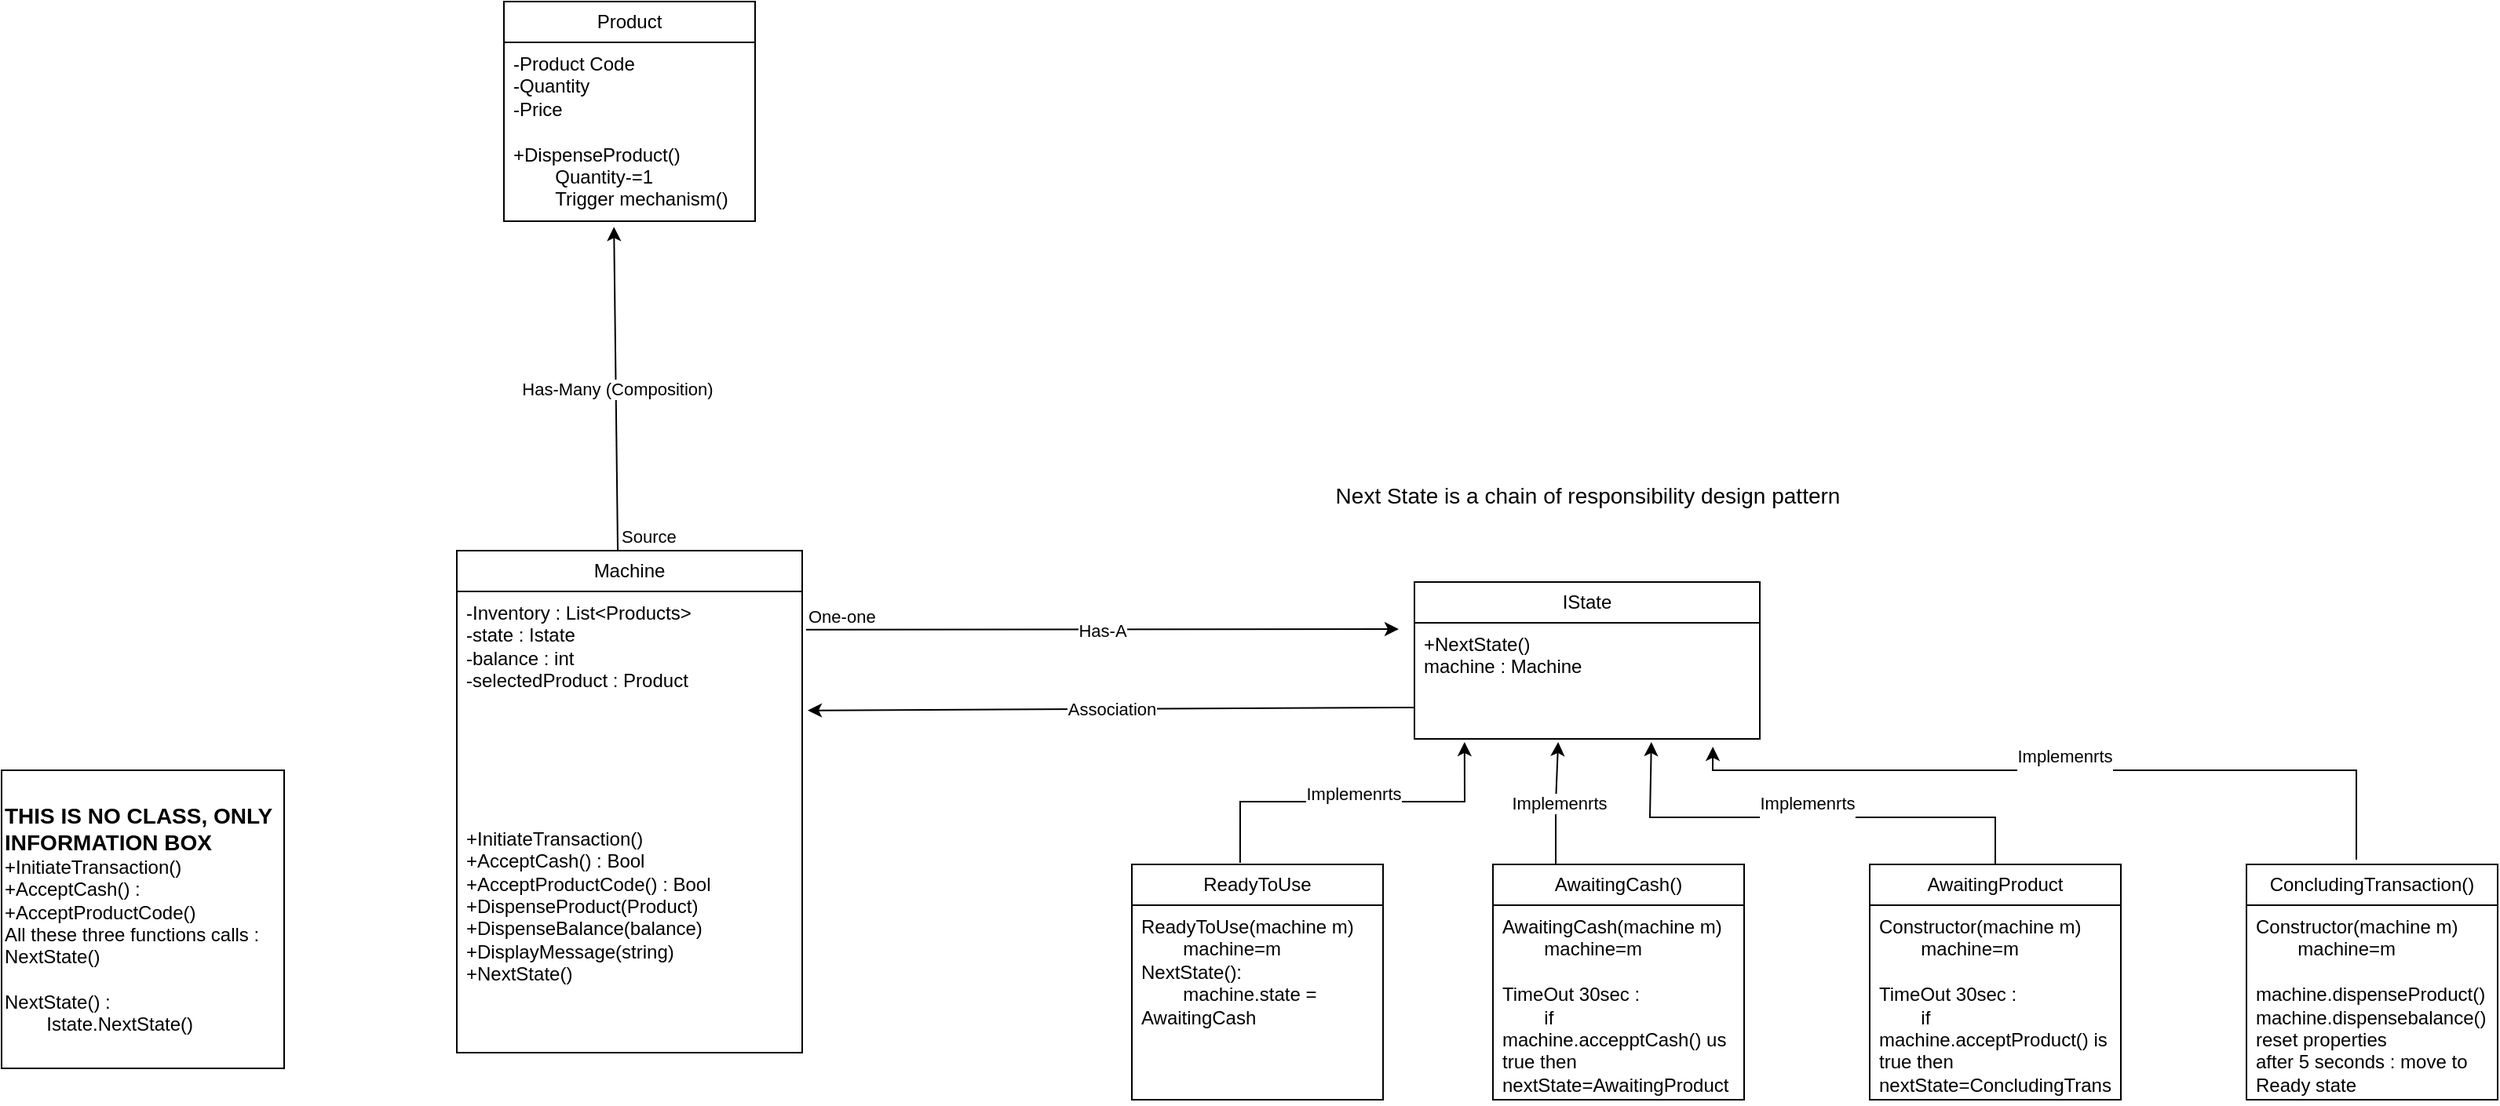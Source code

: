 <mxfile version="24.7.8">
  <diagram id="C5RBs43oDa-KdzZeNtuy" name="Page-1">
    <mxGraphModel dx="2087" dy="1384" grid="1" gridSize="10" guides="1" tooltips="1" connect="1" arrows="1" fold="1" page="0" pageScale="1" pageWidth="827" pageHeight="1169" math="0" shadow="0">
      <root>
        <mxCell id="WIyWlLk6GJQsqaUBKTNV-0" />
        <mxCell id="WIyWlLk6GJQsqaUBKTNV-1" parent="WIyWlLk6GJQsqaUBKTNV-0" />
        <mxCell id="9EL65uPqYUARe2e2anMU-4" value="Machine" style="swimlane;fontStyle=0;childLayout=stackLayout;horizontal=1;startSize=26;fillColor=none;horizontalStack=0;resizeParent=1;resizeParentMax=0;resizeLast=0;collapsible=1;marginBottom=0;whiteSpace=wrap;html=1;" parent="WIyWlLk6GJQsqaUBKTNV-1" vertex="1">
          <mxGeometry x="-100" y="40" width="220" height="320" as="geometry" />
        </mxCell>
        <mxCell id="9EL65uPqYUARe2e2anMU-5" value="-Inventory : List&amp;lt;Products&amp;gt;&lt;br&gt;-state : Istate&lt;br&gt;-balance : int&lt;br&gt;-selectedProduct : Product&lt;br&gt;&lt;br&gt;&lt;br&gt;&lt;br&gt;&lt;br&gt;&lt;br&gt;&lt;br&gt;+InitiateTransaction()&lt;br&gt;+AcceptCash() : Bool&lt;br&gt;+AcceptProductCode() : Bool&lt;br&gt;+DispenseProduct(Product)&lt;br&gt;+DispenseBalance(balance)&lt;div&gt;+DisplayMessage(string)&lt;br&gt;+NextState()&lt;/div&gt;" style="text;strokeColor=none;fillColor=none;align=left;verticalAlign=top;spacingLeft=4;spacingRight=4;overflow=hidden;rotatable=0;points=[[0,0.5],[1,0.5]];portConstraint=eastwest;whiteSpace=wrap;html=1;" parent="9EL65uPqYUARe2e2anMU-4" vertex="1">
          <mxGeometry y="26" width="220" height="294" as="geometry" />
        </mxCell>
        <mxCell id="9EL65uPqYUARe2e2anMU-10" value="IState" style="swimlane;fontStyle=0;childLayout=stackLayout;horizontal=1;startSize=26;fillColor=none;horizontalStack=0;resizeParent=1;resizeParentMax=0;resizeLast=0;collapsible=1;marginBottom=0;whiteSpace=wrap;html=1;" parent="WIyWlLk6GJQsqaUBKTNV-1" vertex="1">
          <mxGeometry x="510" y="60" width="220" height="100" as="geometry" />
        </mxCell>
        <mxCell id="9EL65uPqYUARe2e2anMU-11" value="+NextState()&lt;br&gt;machine : Machine" style="text;strokeColor=none;fillColor=none;align=left;verticalAlign=top;spacingLeft=4;spacingRight=4;overflow=hidden;rotatable=0;points=[[0,0.5],[1,0.5]];portConstraint=eastwest;whiteSpace=wrap;html=1;" parent="9EL65uPqYUARe2e2anMU-10" vertex="1">
          <mxGeometry y="26" width="220" height="74" as="geometry" />
        </mxCell>
        <mxCell id="9EL65uPqYUARe2e2anMU-12" value="ReadyToUse" style="swimlane;fontStyle=0;childLayout=stackLayout;horizontal=1;startSize=26;fillColor=none;horizontalStack=0;resizeParent=1;resizeParentMax=0;resizeLast=0;collapsible=1;marginBottom=0;whiteSpace=wrap;html=1;" parent="WIyWlLk6GJQsqaUBKTNV-1" vertex="1">
          <mxGeometry x="330" y="240" width="160" height="150" as="geometry" />
        </mxCell>
        <mxCell id="9EL65uPqYUARe2e2anMU-13" value="ReadyToUse(machine m)&lt;br&gt;&lt;span style=&quot;white-space: pre;&quot;&gt;&#x9;&lt;/span&gt;machine=m&lt;br&gt;NextState():&lt;br&gt;&lt;span style=&quot;white-space: pre;&quot;&gt;&#x9;&lt;/span&gt;machine.state = AwaitingCash" style="text;strokeColor=none;fillColor=none;align=left;verticalAlign=top;spacingLeft=4;spacingRight=4;overflow=hidden;rotatable=0;points=[[0,0.5],[1,0.5]];portConstraint=eastwest;whiteSpace=wrap;html=1;" parent="9EL65uPqYUARe2e2anMU-12" vertex="1">
          <mxGeometry y="26" width="160" height="124" as="geometry" />
        </mxCell>
        <mxCell id="9EL65uPqYUARe2e2anMU-14" value="Product" style="swimlane;fontStyle=0;childLayout=stackLayout;horizontal=1;startSize=26;fillColor=none;horizontalStack=0;resizeParent=1;resizeParentMax=0;resizeLast=0;collapsible=1;marginBottom=0;whiteSpace=wrap;html=1;" parent="WIyWlLk6GJQsqaUBKTNV-1" vertex="1">
          <mxGeometry x="-70" y="-310" width="160" height="140" as="geometry" />
        </mxCell>
        <mxCell id="9EL65uPqYUARe2e2anMU-15" value="-Product Code&lt;br&gt;-Quantity&lt;br&gt;-Price&lt;div&gt;&lt;br&gt;+DispenseProduct()&lt;br&gt;&lt;span style=&quot;white-space: pre;&quot;&gt;&#x9;&lt;/span&gt;Quantity-=1&lt;br&gt;&lt;span style=&quot;white-space: pre;&quot;&gt;&#x9;&lt;/span&gt;Trigger mechanism()&lt;br&gt;&lt;/div&gt;" style="text;strokeColor=none;fillColor=none;align=left;verticalAlign=top;spacingLeft=4;spacingRight=4;overflow=hidden;rotatable=0;points=[[0,0.5],[1,0.5]];portConstraint=eastwest;whiteSpace=wrap;html=1;" parent="9EL65uPqYUARe2e2anMU-14" vertex="1">
          <mxGeometry y="26" width="160" height="114" as="geometry" />
        </mxCell>
        <mxCell id="9EL65uPqYUARe2e2anMU-23" value="AwaitingCash()" style="swimlane;fontStyle=0;childLayout=stackLayout;horizontal=1;startSize=26;fillColor=none;horizontalStack=0;resizeParent=1;resizeParentMax=0;resizeLast=0;collapsible=1;marginBottom=0;whiteSpace=wrap;html=1;" parent="WIyWlLk6GJQsqaUBKTNV-1" vertex="1">
          <mxGeometry x="560" y="240" width="160" height="150" as="geometry" />
        </mxCell>
        <mxCell id="9EL65uPqYUARe2e2anMU-24" value="AwaitingCash(machine m)&lt;br&gt;&lt;span style=&quot;white-space: pre;&quot;&gt;&#x9;&lt;/span&gt;machine=m&lt;div&gt;&lt;br&gt;TimeOut 30sec :&lt;br&gt;&lt;span style=&quot;white-space: pre;&quot;&gt;&#x9;&lt;/span&gt;if machine.accepptCash() us true then nextState=AwaitingProduct&lt;br&gt;&lt;/div&gt;" style="text;strokeColor=none;fillColor=none;align=left;verticalAlign=top;spacingLeft=4;spacingRight=4;overflow=hidden;rotatable=0;points=[[0,0.5],[1,0.5]];portConstraint=eastwest;whiteSpace=wrap;html=1;" parent="9EL65uPqYUARe2e2anMU-23" vertex="1">
          <mxGeometry y="26" width="160" height="124" as="geometry" />
        </mxCell>
        <mxCell id="9EL65uPqYUARe2e2anMU-25" value="AwaitingProduct" style="swimlane;fontStyle=0;childLayout=stackLayout;horizontal=1;startSize=26;fillColor=none;horizontalStack=0;resizeParent=1;resizeParentMax=0;resizeLast=0;collapsible=1;marginBottom=0;whiteSpace=wrap;html=1;" parent="WIyWlLk6GJQsqaUBKTNV-1" vertex="1">
          <mxGeometry x="800" y="240" width="160" height="150" as="geometry" />
        </mxCell>
        <mxCell id="9EL65uPqYUARe2e2anMU-26" value="Constructor(machine m)&lt;br&gt;&lt;span style=&quot;white-space: pre;&quot;&gt;&#x9;&lt;/span&gt;machine=m&lt;br&gt;&lt;br&gt;TimeOut 30sec :&lt;br&gt;&lt;span style=&quot;white-space: pre;&quot;&gt;&#x9;&lt;/span&gt;if machine.acceptProduct() is true then nextState=ConcludingTrans" style="text;strokeColor=none;fillColor=none;align=left;verticalAlign=top;spacingLeft=4;spacingRight=4;overflow=hidden;rotatable=0;points=[[0,0.5],[1,0.5]];portConstraint=eastwest;whiteSpace=wrap;html=1;" parent="9EL65uPqYUARe2e2anMU-25" vertex="1">
          <mxGeometry y="26" width="160" height="124" as="geometry" />
        </mxCell>
        <mxCell id="9EL65uPqYUARe2e2anMU-27" value="ConcludingTransaction()" style="swimlane;fontStyle=0;childLayout=stackLayout;horizontal=1;startSize=26;fillColor=none;horizontalStack=0;resizeParent=1;resizeParentMax=0;resizeLast=0;collapsible=1;marginBottom=0;whiteSpace=wrap;html=1;" parent="WIyWlLk6GJQsqaUBKTNV-1" vertex="1">
          <mxGeometry x="1040" y="240" width="160" height="150" as="geometry" />
        </mxCell>
        <mxCell id="9EL65uPqYUARe2e2anMU-28" value="Constructor(machine m)&lt;br&gt;&lt;span style=&quot;white-space: pre;&quot;&gt;&#x9;&lt;/span&gt;machine=m&lt;br&gt;&lt;br&gt;machine.dispenseProduct()&lt;br&gt;machine.dispensebalance()&lt;br&gt;reset properties&lt;br&gt;after 5 seconds : move to Ready state" style="text;strokeColor=none;fillColor=none;align=left;verticalAlign=top;spacingLeft=4;spacingRight=4;overflow=hidden;rotatable=0;points=[[0,0.5],[1,0.5]];portConstraint=eastwest;whiteSpace=wrap;html=1;" parent="9EL65uPqYUARe2e2anMU-27" vertex="1">
          <mxGeometry y="26" width="160" height="124" as="geometry" />
        </mxCell>
        <mxCell id="9EL65uPqYUARe2e2anMU-29" value="" style="endArrow=classic;html=1;rounded=0;exitX=0.431;exitY=-0.007;exitDx=0;exitDy=0;exitPerimeter=0;entryX=0.145;entryY=1.027;entryDx=0;entryDy=0;entryPerimeter=0;" parent="WIyWlLk6GJQsqaUBKTNV-1" source="9EL65uPqYUARe2e2anMU-12" target="9EL65uPqYUARe2e2anMU-11" edge="1">
          <mxGeometry relative="1" as="geometry">
            <mxPoint x="560" y="270" as="sourcePoint" />
            <mxPoint x="660" y="270" as="targetPoint" />
            <Array as="points">
              <mxPoint x="399" y="200" />
              <mxPoint x="542" y="200" />
            </Array>
          </mxGeometry>
        </mxCell>
        <mxCell id="9EL65uPqYUARe2e2anMU-30" value="Label" style="edgeLabel;resizable=0;html=1;;align=center;verticalAlign=middle;" parent="9EL65uPqYUARe2e2anMU-29" connectable="0" vertex="1">
          <mxGeometry relative="1" as="geometry" />
        </mxCell>
        <mxCell id="9EL65uPqYUARe2e2anMU-32" value="Implemenrts&lt;div&gt;&lt;br&gt;&lt;/div&gt;" style="edgeLabel;html=1;align=center;verticalAlign=middle;resizable=0;points=[];" parent="9EL65uPqYUARe2e2anMU-29" vertex="1" connectable="0">
          <mxGeometry x="0.009" y="-2" relative="1" as="geometry">
            <mxPoint as="offset" />
          </mxGeometry>
        </mxCell>
        <mxCell id="9EL65uPqYUARe2e2anMU-33" value="" style="endArrow=classic;html=1;rounded=0;exitX=0.431;exitY=-0.007;exitDx=0;exitDy=0;exitPerimeter=0;entryX=0.273;entryY=1.027;entryDx=0;entryDy=0;entryPerimeter=0;" parent="WIyWlLk6GJQsqaUBKTNV-1" edge="1">
          <mxGeometry relative="1" as="geometry">
            <mxPoint x="600" y="240" as="sourcePoint" />
            <mxPoint x="601.56" y="161.998" as="targetPoint" />
            <Array as="points">
              <mxPoint x="600" y="201" />
            </Array>
          </mxGeometry>
        </mxCell>
        <mxCell id="9EL65uPqYUARe2e2anMU-34" value="Label" style="edgeLabel;resizable=0;html=1;;align=center;verticalAlign=middle;" parent="9EL65uPqYUARe2e2anMU-33" connectable="0" vertex="1">
          <mxGeometry relative="1" as="geometry" />
        </mxCell>
        <mxCell id="9EL65uPqYUARe2e2anMU-35" value="Implemenrts" style="edgeLabel;html=1;align=center;verticalAlign=middle;resizable=0;points=[];" parent="9EL65uPqYUARe2e2anMU-33" vertex="1" connectable="0">
          <mxGeometry x="0.009" y="-2" relative="1" as="geometry">
            <mxPoint as="offset" />
          </mxGeometry>
        </mxCell>
        <mxCell id="9EL65uPqYUARe2e2anMU-39" value="" style="endArrow=classic;html=1;rounded=0;exitX=0.431;exitY=-0.007;exitDx=0;exitDy=0;exitPerimeter=0;entryX=0.864;entryY=1.068;entryDx=0;entryDy=0;entryPerimeter=0;" parent="WIyWlLk6GJQsqaUBKTNV-1" target="9EL65uPqYUARe2e2anMU-11" edge="1">
          <mxGeometry relative="1" as="geometry">
            <mxPoint x="1110" y="237" as="sourcePoint" />
            <mxPoint x="1253" y="160" as="targetPoint" />
            <Array as="points">
              <mxPoint x="1110" y="180" />
              <mxPoint x="700" y="180" />
            </Array>
          </mxGeometry>
        </mxCell>
        <mxCell id="9EL65uPqYUARe2e2anMU-40" value="Label" style="edgeLabel;resizable=0;html=1;;align=center;verticalAlign=middle;" parent="9EL65uPqYUARe2e2anMU-39" connectable="0" vertex="1">
          <mxGeometry relative="1" as="geometry" />
        </mxCell>
        <mxCell id="9EL65uPqYUARe2e2anMU-41" value="Implemenrts&lt;div&gt;&lt;br&gt;&lt;/div&gt;" style="edgeLabel;html=1;align=center;verticalAlign=middle;resizable=0;points=[];" parent="9EL65uPqYUARe2e2anMU-39" vertex="1" connectable="0">
          <mxGeometry x="0.009" y="-2" relative="1" as="geometry">
            <mxPoint as="offset" />
          </mxGeometry>
        </mxCell>
        <mxCell id="9EL65uPqYUARe2e2anMU-42" value="" style="endArrow=classic;html=1;rounded=0;exitX=0.5;exitY=0;exitDx=0;exitDy=0;entryX=0.686;entryY=1.027;entryDx=0;entryDy=0;entryPerimeter=0;" parent="WIyWlLk6GJQsqaUBKTNV-1" source="9EL65uPqYUARe2e2anMU-25" target="9EL65uPqYUARe2e2anMU-11" edge="1">
          <mxGeometry relative="1" as="geometry">
            <mxPoint x="1050" y="232" as="sourcePoint" />
            <mxPoint x="640" y="160" as="targetPoint" />
            <Array as="points">
              <mxPoint x="880" y="210" />
              <mxPoint x="660" y="210" />
            </Array>
          </mxGeometry>
        </mxCell>
        <mxCell id="9EL65uPqYUARe2e2anMU-43" value="Label" style="edgeLabel;resizable=0;html=1;;align=center;verticalAlign=middle;" parent="9EL65uPqYUARe2e2anMU-42" connectable="0" vertex="1">
          <mxGeometry relative="1" as="geometry" />
        </mxCell>
        <mxCell id="9EL65uPqYUARe2e2anMU-44" value="Implemenrts&lt;div&gt;&lt;br&gt;&lt;/div&gt;" style="edgeLabel;html=1;align=center;verticalAlign=middle;resizable=0;points=[];" parent="9EL65uPqYUARe2e2anMU-42" vertex="1" connectable="0">
          <mxGeometry x="0.009" y="-2" relative="1" as="geometry">
            <mxPoint as="offset" />
          </mxGeometry>
        </mxCell>
        <mxCell id="9EL65uPqYUARe2e2anMU-45" value="&lt;span style=&quot;&quot;&gt;&lt;b&gt;&lt;font style=&quot;font-size: 14px;&quot;&gt;THIS IS NO CLASS, ONLY INFORMATION BOX&lt;/font&gt;&lt;/b&gt;&lt;br&gt;+InitiateTransaction()&lt;/span&gt;&lt;br style=&quot;&quot;&gt;&lt;span style=&quot;&quot;&gt;+AcceptCash() :&lt;/span&gt;&lt;br style=&quot;&quot;&gt;&lt;span style=&quot;&quot;&gt;+AcceptProductCode()&lt;br&gt;All these three functions calls : NextState()&lt;br&gt;&lt;br&gt;NextState() :&lt;br&gt;&lt;span style=&quot;white-space: pre;&quot;&gt;&#x9;&lt;/span&gt;Istate.NextState()&lt;br&gt;&lt;/span&gt;" style="rounded=0;whiteSpace=wrap;html=1;align=left;" parent="WIyWlLk6GJQsqaUBKTNV-1" vertex="1">
          <mxGeometry x="-390" y="180" width="180" height="190" as="geometry" />
        </mxCell>
        <mxCell id="9EL65uPqYUARe2e2anMU-48" value="" style="endArrow=classic;html=1;rounded=0;exitX=1.011;exitY=0.178;exitDx=0;exitDy=0;exitPerimeter=0;" parent="WIyWlLk6GJQsqaUBKTNV-1" edge="1">
          <mxGeometry relative="1" as="geometry">
            <mxPoint x="122.42" y="90.332" as="sourcePoint" />
            <mxPoint x="500" y="90" as="targetPoint" />
          </mxGeometry>
        </mxCell>
        <mxCell id="9EL65uPqYUARe2e2anMU-49" value="Label" style="edgeLabel;resizable=0;html=1;;align=center;verticalAlign=middle;" parent="9EL65uPqYUARe2e2anMU-48" connectable="0" vertex="1">
          <mxGeometry relative="1" as="geometry" />
        </mxCell>
        <mxCell id="9EL65uPqYUARe2e2anMU-50" value="One-one" style="edgeLabel;resizable=0;html=1;;align=left;verticalAlign=bottom;" parent="9EL65uPqYUARe2e2anMU-48" connectable="0" vertex="1">
          <mxGeometry x="-1" relative="1" as="geometry" />
        </mxCell>
        <mxCell id="9EL65uPqYUARe2e2anMU-51" value="Has-A" style="edgeLabel;html=1;align=center;verticalAlign=middle;resizable=0;points=[];" parent="9EL65uPqYUARe2e2anMU-48" vertex="1" connectable="0">
          <mxGeometry x="-0.003" y="-1" relative="1" as="geometry">
            <mxPoint as="offset" />
          </mxGeometry>
        </mxCell>
        <mxCell id="9EL65uPqYUARe2e2anMU-52" value="" style="endArrow=classic;html=1;rounded=0;entryX=1.016;entryY=0.258;entryDx=0;entryDy=0;entryPerimeter=0;" parent="WIyWlLk6GJQsqaUBKTNV-1" target="9EL65uPqYUARe2e2anMU-5" edge="1">
          <mxGeometry relative="1" as="geometry">
            <mxPoint x="510" y="140" as="sourcePoint" />
            <mxPoint x="560" y="300" as="targetPoint" />
          </mxGeometry>
        </mxCell>
        <mxCell id="9EL65uPqYUARe2e2anMU-53" value="Association" style="edgeLabel;resizable=0;html=1;;align=center;verticalAlign=middle;" parent="9EL65uPqYUARe2e2anMU-52" connectable="0" vertex="1">
          <mxGeometry relative="1" as="geometry" />
        </mxCell>
        <mxCell id="9EL65uPqYUARe2e2anMU-57" value="" style="endArrow=classic;html=1;rounded=0;exitX=0.466;exitY=-0.001;exitDx=0;exitDy=0;exitPerimeter=0;entryX=0.438;entryY=1.032;entryDx=0;entryDy=0;entryPerimeter=0;" parent="WIyWlLk6GJQsqaUBKTNV-1" source="9EL65uPqYUARe2e2anMU-4" target="9EL65uPqYUARe2e2anMU-15" edge="1">
          <mxGeometry relative="1" as="geometry">
            <mxPoint x="200" y="100" as="sourcePoint" />
            <mxPoint x="360" y="100" as="targetPoint" />
          </mxGeometry>
        </mxCell>
        <mxCell id="9EL65uPqYUARe2e2anMU-58" value="Has-Many (Composition)" style="edgeLabel;resizable=0;html=1;;align=center;verticalAlign=middle;" parent="9EL65uPqYUARe2e2anMU-57" connectable="0" vertex="1">
          <mxGeometry relative="1" as="geometry" />
        </mxCell>
        <mxCell id="9EL65uPqYUARe2e2anMU-59" value="Source" style="edgeLabel;resizable=0;html=1;;align=left;verticalAlign=bottom;" parent="9EL65uPqYUARe2e2anMU-57" connectable="0" vertex="1">
          <mxGeometry x="-1" relative="1" as="geometry" />
        </mxCell>
        <mxCell id="q2QkU1A1AcpYkxCy0Tcb-0" value="&lt;font style=&quot;font-size: 14px;&quot;&gt;Next State is a chain of responsibility design pattern&lt;/font&gt;" style="text;html=1;align=center;verticalAlign=middle;resizable=0;points=[];autosize=1;strokeColor=none;fillColor=none;" vertex="1" parent="WIyWlLk6GJQsqaUBKTNV-1">
          <mxGeometry x="450" y="-10" width="340" height="30" as="geometry" />
        </mxCell>
      </root>
    </mxGraphModel>
  </diagram>
</mxfile>
